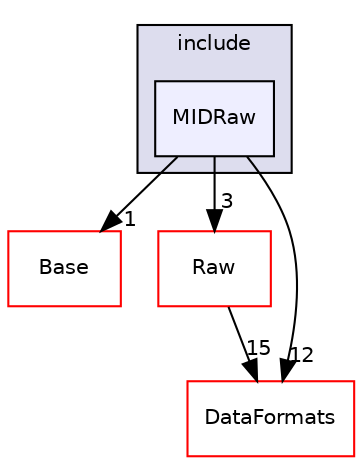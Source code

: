digraph "/home/travis/build/AliceO2Group/AliceO2/Detectors/MUON/MID/Raw/include/MIDRaw" {
  bgcolor=transparent;
  compound=true
  node [ fontsize="10", fontname="Helvetica"];
  edge [ labelfontsize="10", labelfontname="Helvetica"];
  subgraph clusterdir_c79384bd87b5c57290ef89b923823ea3 {
    graph [ bgcolor="#ddddee", pencolor="black", label="include" fontname="Helvetica", fontsize="10", URL="dir_c79384bd87b5c57290ef89b923823ea3.html"]
  dir_cf67c7686dc077e07a973748f5f79063 [shape=box, label="MIDRaw", style="filled", fillcolor="#eeeeff", pencolor="black", URL="dir_cf67c7686dc077e07a973748f5f79063.html"];
  }
  dir_b5547b1068d53f0f904ee5a2a84992af [shape=box label="Base" color="red" URL="dir_b5547b1068d53f0f904ee5a2a84992af.html"];
  dir_26637d1bd82229bc9ed97f7e706be743 [shape=box label="Raw" color="red" URL="dir_26637d1bd82229bc9ed97f7e706be743.html"];
  dir_2171f7ec022c5423887b07c69b2f5b48 [shape=box label="DataFormats" color="red" URL="dir_2171f7ec022c5423887b07c69b2f5b48.html"];
  dir_cf67c7686dc077e07a973748f5f79063->dir_b5547b1068d53f0f904ee5a2a84992af [headlabel="1", labeldistance=1.5 headhref="dir_000622_000609.html"];
  dir_cf67c7686dc077e07a973748f5f79063->dir_26637d1bd82229bc9ed97f7e706be743 [headlabel="3", labeldistance=1.5 headhref="dir_000622_000628.html"];
  dir_cf67c7686dc077e07a973748f5f79063->dir_2171f7ec022c5423887b07c69b2f5b48 [headlabel="12", labeldistance=1.5 headhref="dir_000622_000090.html"];
  dir_26637d1bd82229bc9ed97f7e706be743->dir_2171f7ec022c5423887b07c69b2f5b48 [headlabel="15", labeldistance=1.5 headhref="dir_000628_000090.html"];
}
